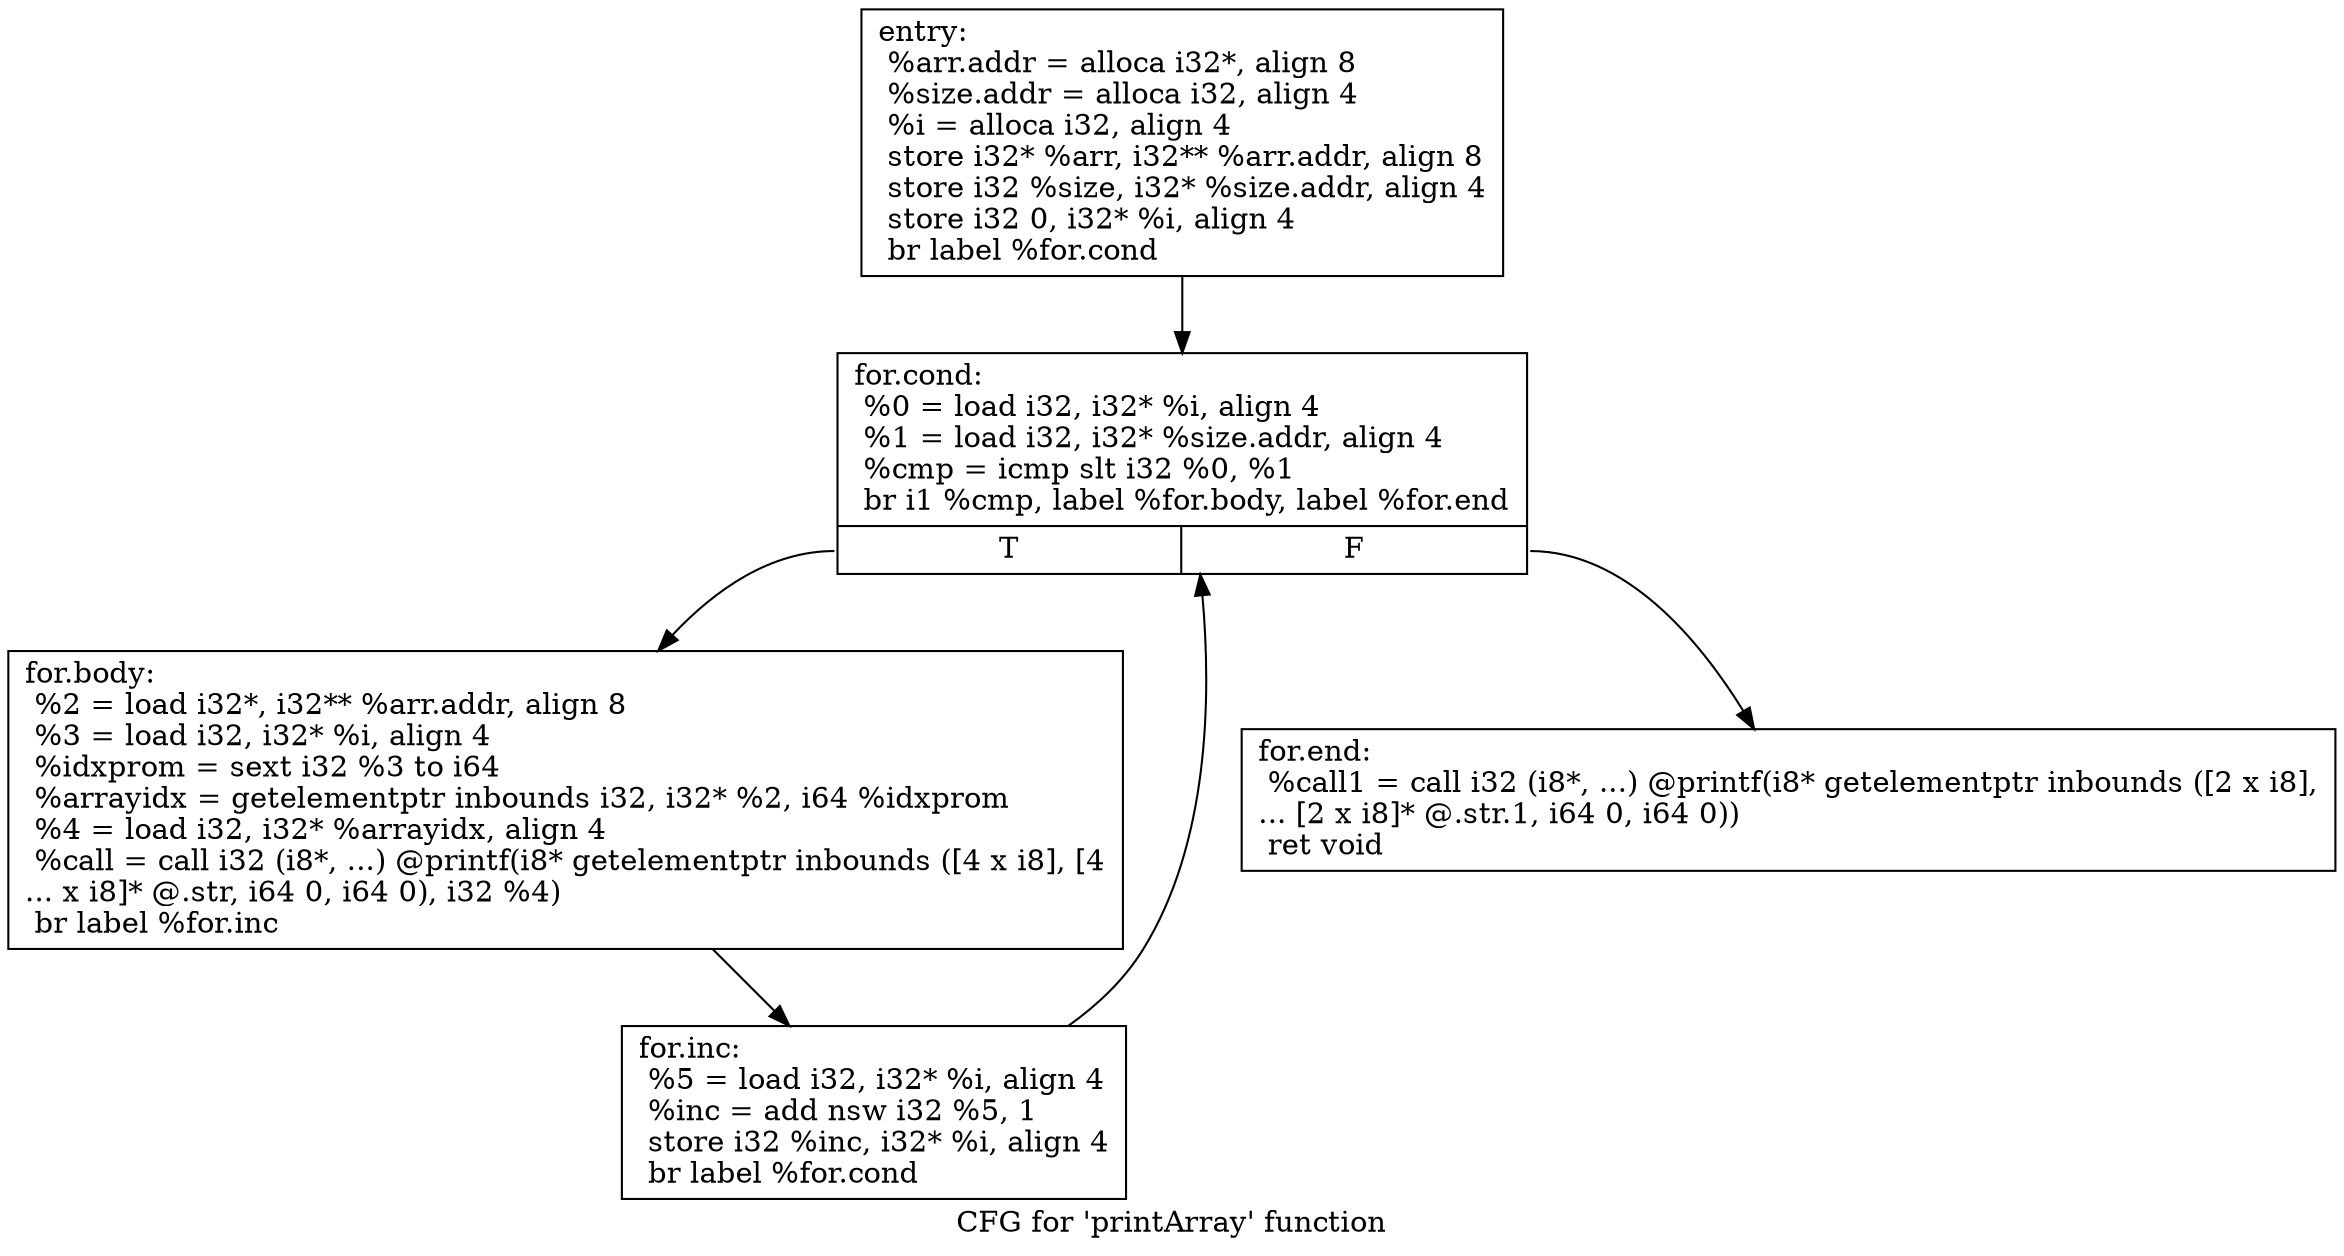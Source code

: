 digraph "CFG for 'printArray' function" {
	label="CFG for 'printArray' function";

	Node0x5600059f6540 [shape=record,label="{entry:\l  %arr.addr = alloca i32*, align 8\l  %size.addr = alloca i32, align 4\l  %i = alloca i32, align 4\l  store i32* %arr, i32** %arr.addr, align 8\l  store i32 %size, i32* %size.addr, align 4\l  store i32 0, i32* %i, align 4\l  br label %for.cond\l}"];
	Node0x5600059f6540 -> Node0x5600059f9570;
	Node0x5600059f9570 [shape=record,label="{for.cond:                                         \l  %0 = load i32, i32* %i, align 4\l  %1 = load i32, i32* %size.addr, align 4\l  %cmp = icmp slt i32 %0, %1\l  br i1 %cmp, label %for.body, label %for.end\l|{<s0>T|<s1>F}}"];
	Node0x5600059f9570:s0 -> Node0x5600059f95c0;
	Node0x5600059f9570:s1 -> Node0x5600059f9660;
	Node0x5600059f95c0 [shape=record,label="{for.body:                                         \l  %2 = load i32*, i32** %arr.addr, align 8\l  %3 = load i32, i32* %i, align 4\l  %idxprom = sext i32 %3 to i64\l  %arrayidx = getelementptr inbounds i32, i32* %2, i64 %idxprom\l  %4 = load i32, i32* %arrayidx, align 4\l  %call = call i32 (i8*, ...) @printf(i8* getelementptr inbounds ([4 x i8], [4\l... x i8]* @.str, i64 0, i64 0), i32 %4)\l  br label %for.inc\l}"];
	Node0x5600059f95c0 -> Node0x5600059f9610;
	Node0x5600059f9610 [shape=record,label="{for.inc:                                          \l  %5 = load i32, i32* %i, align 4\l  %inc = add nsw i32 %5, 1\l  store i32 %inc, i32* %i, align 4\l  br label %for.cond\l}"];
	Node0x5600059f9610 -> Node0x5600059f9570;
	Node0x5600059f9660 [shape=record,label="{for.end:                                          \l  %call1 = call i32 (i8*, ...) @printf(i8* getelementptr inbounds ([2 x i8],\l... [2 x i8]* @.str.1, i64 0, i64 0))\l  ret void\l}"];
}
